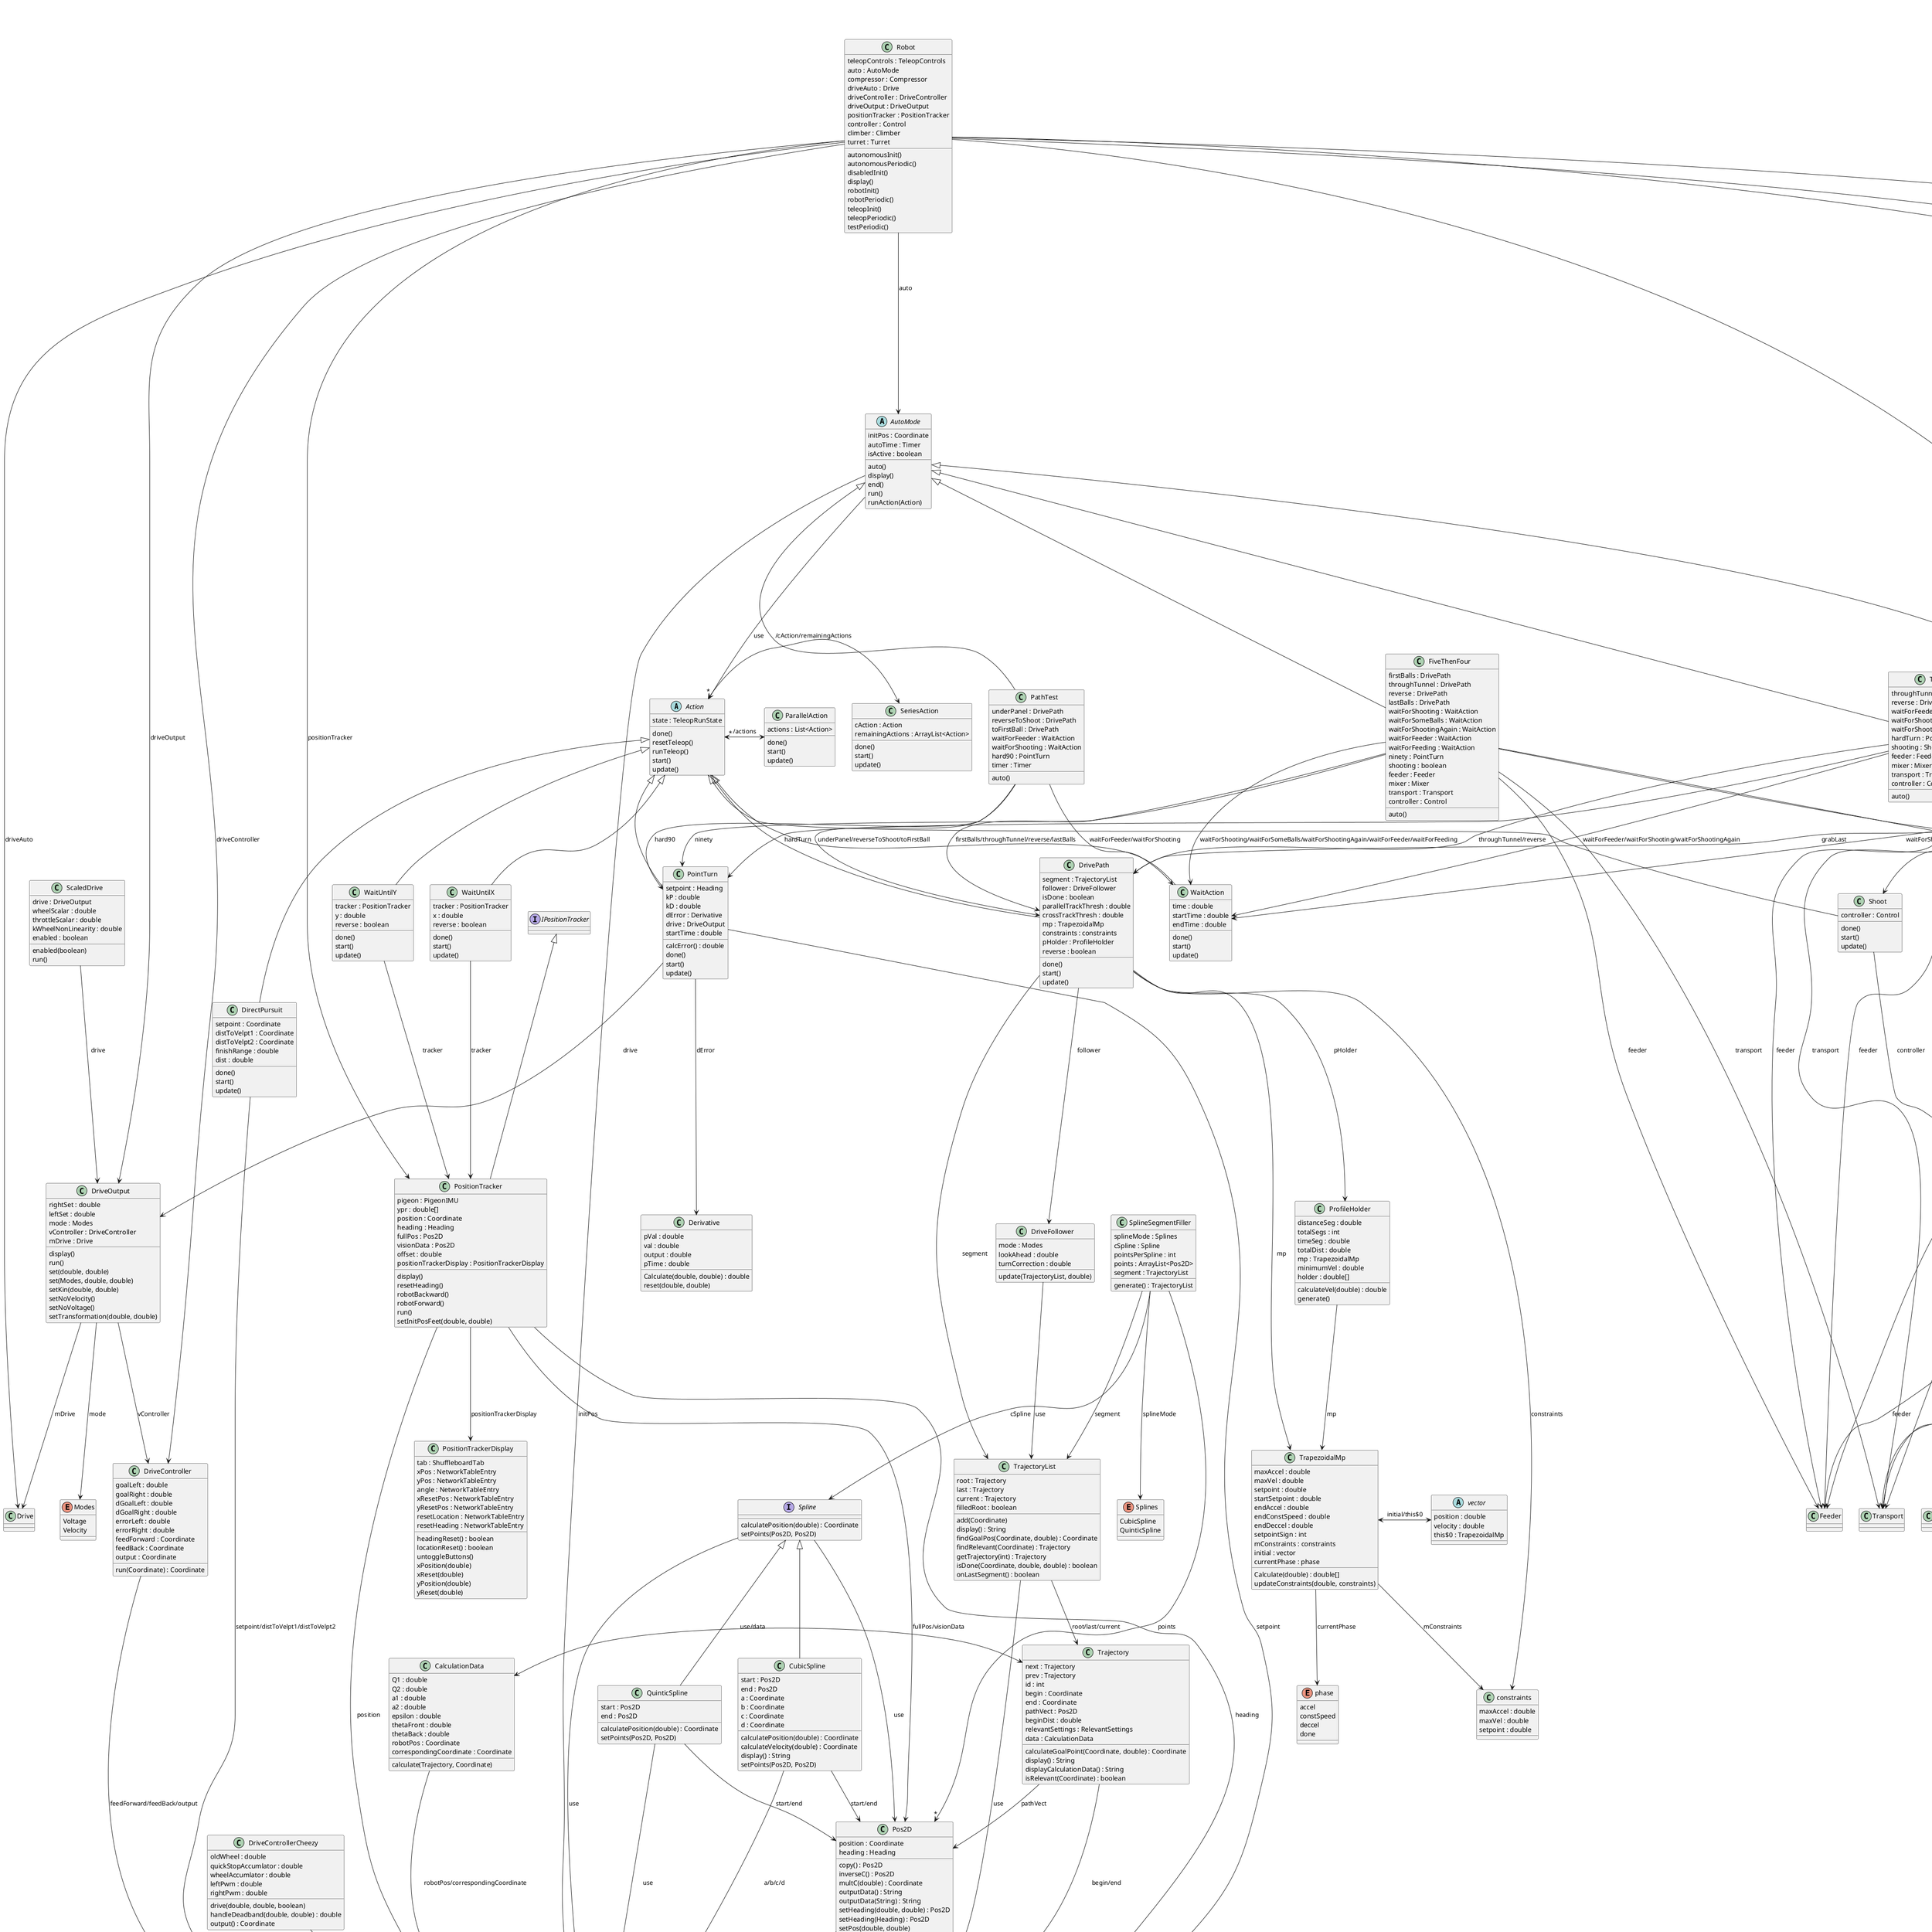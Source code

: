 @startuml

abstract class "Action" {
  state : TeleopRunState
  done()
  resetTeleop()
  runTeleop()
  start()
  update()
}

class "Angle"

class "AutoDisplay" {
  tab : ShuffleboardTab
  eta : NetworkTableEntry
  purePursuitCurvature : NetworkTableEntry
  inVel : NetworkTableEntry
  outVel : NetworkTableEntry
  followerHeading : NetworkTableEntry
  followerHeadingFull : NetworkTableEntry
  followerMessage : NetworkTableEntry
  goalPos : NetworkTableEntry
  distanceToGoal : NetworkTableEntry
}

class "AutoEndedException"

abstract class "AutoMode" {
  initPos : Coordinate
  autoTime : Timer
  isActive : boolean
  auto()
  display()
  end()
  run()
  runAction(Action)
}

class "ButtonPad"

class "CalculationData" {
  Q1 : double
  Q2 : double
  a1 : double
  a2 : double
  epsilon : double
  thetaFront : double
  thetaBack : double
  robotPos : Coordinate
  correspondingCoordinate : Coordinate
  calculate(Trajectory, Coordinate)
}

class "Camera"

class "Climber"

class "CoDriver"

class "ColorWheel"

class "Constants"

class "Control" {
  stateTimer : Timer
  state : States
  panicMode : boolean
  enabled : boolean
  RPM : double
  visionAngle : double
  dataLookUp : double[]
  lastVision : double
  feeder : Feeder
  flywheel : Flywheel
  hood : Hood
  mixer : Mixer
  transport : Transport
  turret : Turret
  vision : Vision
  shootWait : Timer
  autoOverride : boolean
  initialSetpoint : double
  prevSetpoint : double
  nextSetpoint : double
  autoOverride(boolean)
  display()
  manualTrack()
  panic(boolean)
  run()
  scanClockwise()
  scanCounterClockwise()
  turretScan(Direction)
  unJamFlywheel(boolean)
}

class "ControlBindings"

class "ControlBoard" {
  joy : Joystick
  wheel : Joystick
  buttonPad : Joystick
  cojoy : Joystick
  overrideSetpoint : double
  climb() : boolean
  climbArms() : boolean
  climbArmsPressed() : boolean
  climbArmsReleased() : boolean
  climbPressed() : boolean
  climbReleased() : boolean
  colorWheelActuate() : boolean
  colorWheelRoller() : boolean
  colorWheelRollerReleased() : boolean
  feederActuatePressed() : boolean
  feederActuateReleased() : boolean
  panic() : boolean
  reverseFeeder() : boolean
  reverseFeederPressed() : boolean
  reverseFeederReleased() : boolean
  rollers() : boolean
  rollersPressed() : boolean
  rollersReleased() : boolean
  shoot() : boolean
  shootPressed() : boolean
  shootReleased() : boolean
  trackClockwise() : boolean
  trackCounterClockwise() : boolean
  unjam() : boolean
  unjamReleased() : boolean
  visionTrack() : boolean
  visionTrackPressed() : boolean
}

class "Coordinate" {
  x : double
  y : double
  add(Coordinate) : Coordinate
  addC(Coordinate) : Coordinate
  changeBasis(Coordinate, Coordinate) : Coordinate
  changeBasisC(Coordinate, Coordinate) : Coordinate
  copy() : Coordinate
  display(String) : String
  display() : String
  heading() : Heading
  inverseC() : Coordinate
  mult(double) : Coordinate
  mult(double, double) : Coordinate
  multC(double) : Coordinate
  multC(double, double) : Coordinate
  normalize() : Coordinate
  normalizeC() : Coordinate
  outputData() : String
  reverseC() : Coordinate
  rotateByC(Heading) : Coordinate
  setMagnitude(double) : Coordinate
  setXMaintainMag(double, boolean)
  setXY(double, double)
  setYMaintainMag(double, boolean)
  sub(Coordinate) : Coordinate
  subC(Coordinate) : Coordinate
}

class "Coprocessor"

class "CubicSpline" {
  start : Pos2D
  end : Pos2D
  a : Coordinate
  b : Coordinate
  c : Coordinate
  d : Coordinate
  calculatePosition(double) : Coordinate
  calculateVelocity(double) : Coordinate
  display() : String
  setPoints(Pos2D, Pos2D)
}

class "Derivative" {
  pVal : double
  val : double
  output : double
  pTime : double
  Calculate(double, double) : double
  reset(double, double)
}

class "DirectPursuit" {
  setpoint : Coordinate
  distToVelpt1 : Coordinate
  distToVelpt2 : Coordinate
  finishRange : double
  dist : double
  done()
  start()
  update()
}

enum "Direction" {
  left
  right
}

class "Drive"

class "DriveController" {
  goalLeft : double
  goalRight : double
  dGoalLeft : double
  dGoalRight : double
  errorLeft : double
  errorRight : double
  feedForward : Coordinate
  feedBack : Coordinate
  output : Coordinate
  run(Coordinate) : Coordinate
}

class "DriveControllerCheezy" {
  oldWheel : double
  quickStopAccumlator : double
  wheelAccumlator : double
  leftPwm : double
  rightPwm : double
  drive(double, double, boolean)
  handleDeadband(double, double) : double
  output() : Coordinate
}

class "DriveDisplay" {
  tab : ShuffleboardTab
  encoderPos : NetworkTableEntry
  encoderVel : NetworkTableEntry
  encoderLeft : NetworkTableEntry
  encoderRight : NetworkTableEntry
  left(double)
  position(double)
  right(double)
  velocity(double)
}

class "DriveFollower" {
  mode : Modes
  lookAhead : double
  turnCorrection : double
  update(TrajectoryList, double)
}

class "DriveOutput" {
  rightSet : double
  leftSet : double
  mode : Modes
  vController : DriveController
  mDrive : Drive
  display()
  run()
  set(double, double)
  set(Modes, double, double)
  setKin(double, double)
  setNoVelocity()
  setNoVoltage()
  setTransformation(double, double)
}

class "DrivePath" {
  segment : TrajectoryList
  follower : DriveFollower
  isDone : boolean
  parallelTrackThresh : double
  crossTrackThresh : double
  mp : TrapezoidalMp
  constraints : constraints
  pHolder : ProfileHolder
  reverse : boolean
  done()
  start()
  update()
}

class "DriveSubsystem" {
  m_drive : DifferentialDrive
  m_odometry : DifferentialDriveOdometry
  m_kinematics : DifferentialDriveKinematics
  ramseteController : RamseteController
  timer : Timer
  ypr : double[]
  config : TrajectoryConfig
  exampleTrajectory : Trajectory
  arcadeDrive(double, double)
  resetEncoders()
  resetOdometry(Pose2d)
  run()
  tankDriveVolts(double, double)
  zeroHeading()
}

class "Driver"

class "DriverDisplay" {
  tab : ShuffleboardTab
  inDeadZone : NetworkTableEntry
  visionAngle : NetworkTableEntry
  visionDistance : NetworkTableEntry
  ballInRamp : NetworkTableEntry
  flywheelRPM : NetworkTableEntry
  matchTime : NetworkTableEntry
}

class "Feeder"

class "FiveThenFour" {
  firstBalls : DrivePath
  throughTunnel : DrivePath
  reverse : DrivePath
  lastBalls : DrivePath
  waitForShooting : WaitAction
  waitForSomeBalls : WaitAction
  waitForShootingAgain : WaitAction
  waitForFeeder : WaitAction
  waitForFeeding : WaitAction
  ninety : PointTurn
  shooting : boolean
  feeder : Feeder
  mixer : Mixer
  transport : Transport
  controller : Control
  auto()
}

class "Flywheel"

class "FlywheelDisplay" {
  tab : ShuffleboardTab
  velocity : NetworkTableEntry
  setpoint : NetworkTableEntry
  current : NetworkTableEntry
  current(double)
  velocity(double)
}

class "Heading" {
  inverseC() : Heading
  inverseC() : Coordinate
  perpendicularCCw() : Heading
  perpendicularCCwC() : Heading
  perpendicularCw() : Heading
  perpendicularCwC() : Heading
}

class "Hood"

class "HoodDisplay" {
  tab : ShuffleboardTab
  hoodSetpoint : NetworkTableEntry
  hoodAngle : NetworkTableEntry
  angle(double)
}

abstract class "IControlBoard" {
  climb() : boolean
  climbArms() : boolean
  climbArmsPressed() : boolean
  climbArmsReleased() : boolean
  climbPressed() : boolean
  climbReleased() : boolean
  colorWheelActuate() : boolean
  colorWheelRoller() : boolean
  colorWheelRollerReleased() : boolean
  feederActuatePressed() : boolean
  feederActuateReleased() : boolean
  panic() : boolean
  reverseFeeder() : boolean
  reverseFeederPressed() : boolean
  reverseFeederReleased() : boolean
  rollers() : boolean
  rollersPressed() : boolean
  rollersReleased() : boolean
  shoot() : boolean
  shootPressed() : boolean
  shootReleased() : boolean
  trackClockwise() : boolean
  trackCounterClockwise() : boolean
  unjam() : boolean
  unjamReleased() : boolean
  visionTrack() : boolean
  visionTrackPressed() : boolean
}

interface "ILooper" {
  register(Loop)
}

interface "IPositionTracker"

class "Image"

class "Length"

interface "Loop" {
  onLoop(double)
  onStart(double)
  onStop(double)
}

class "Looper" {
  kPeriod : double
  running : boolean
  pRunning : boolean
  loops : List<Loop>
  register(Loop)
  run()
  start()
  stop()
}

class "LowPassFilter" {
  oldValue : double
  a : double
  update(double) : double
}

class "Main"

class "Mass"

class "Mixer" {
  rollers(Rollers)
}

enum "Modes" {
  Voltage
  Velocity
}

class "ParallelAction" {
  actions : List<Action>
  done()
  start()
  update()
}

class "PathTest" {
  underPanel : DrivePath
  reverseToShoot : DrivePath
  toFirstBall : DrivePath
  waitForFeeder : WaitAction
  waitForShooting : WaitAction
  hard90 : PointTurn
  timer : Timer
  auto()
}

class "PointTurn" {
  setpoint : Heading
  kP : double
  kD : double
  dError : Derivative
  drive : DriveOutput
  startTime : double
  calcError() : double
  done()
  start()
  update()
}

class "Pos2D" {
  position : Coordinate
  heading : Heading
  copy() : Pos2D
  inverseC() : Pos2D
  multC(double) : Coordinate
  outputData() : String
  outputData(String) : String
  setHeading(double, double) : Pos2D
  setHeading(Heading) : Pos2D
  setPos(double, double)
  transformByC(Pos2D) : Pos2D
}

class "PositionTracker" {
  pigeon : PigeonIMU
  ypr : double[]
  position : Coordinate
  heading : Heading
  fullPos : Pos2D
  visionData : Pos2D
  offset : double
  positionTrackerDisplay : PositionTrackerDisplay
  display()
  resetHeading()
  robotBackward()
  robotForward()
  run()
  setInitPosFeet(double, double)
}

class "PositionTrackerDisplay" {
  tab : ShuffleboardTab
  xPos : NetworkTableEntry
  yPos : NetworkTableEntry
  angle : NetworkTableEntry
  xResetPos : NetworkTableEntry
  yResetPos : NetworkTableEntry
  resetLocation : NetworkTableEntry
  resetHeading : NetworkTableEntry
  headingReset() : boolean
  locationReset() : boolean
  untoggleButtons()
  xPosition(double)
  xReset(double)
  yPosition(double)
  yReset(double)
}

class "ProfileHolder" {
  distanceSeg : double
  totalSegs : int
  timeSeg : double
  totalDist : double
  mp : TrapezoidalMp
  minimumVel : double
  holder : double[]
  calculateVel(double) : double
  generate()
}

class "QuinticSpline" {
  start : Pos2D
  end : Pos2D
  calculatePosition(double) : Coordinate
  setPoints(Pos2D, Pos2D)
}

class "Robot" {
  teleopControls : TeleopControls
  auto : AutoMode
  compressor : Compressor
  driveAuto : Drive
  driveController : DriveController
  driveOutput : DriveOutput
  positionTracker : PositionTracker
  controller : Control
  climber : Climber
  turret : Turret
  autonomousInit()
  autonomousPeriodic()
  disabledInit()
  display()
  robotInit()
  robotPeriodic()
  teleopInit()
  teleopPeriodic()
  testPeriodic()
}

enum "Roller" {
  clockWise
  antiClockWise
  off
}

enum "Rollers" {
  off
  in
  out
  maxIn
  maxOut
}

class "ScaledDrive" {
  drive : DriveOutput
  wheelScalar : double
  throttleScalar : double
  kWheelNonLinearity : double
  enabled : boolean
  enabled(boolean)
  run()
}

class "SerialReader" {
  comPort : SerialPort
  buffer : BufferedReader
  close()
  readLine() : String
  readUntilChar(char) : String
  sendMessage(String)
}

class "SeriesAction" {
  cAction : Action
  remainingActions : ArrayList<Action>
  done()
  start()
  update()
}

class "Shoot" {
  controller : Control
  done()
  start()
  update()
}

class "ShooterDisplay" {
  tab : ShuffleboardTab
  state : NetworkTableEntry
  angle : NetworkTableEntry
  distance : NetworkTableEntry
  angle(double)
  distance(double)
}

class "SmallAuto" {
  grabLast : DrivePath
  waitForShooting : WaitAction
  waitForTurret : WaitAction
  turret : Turret
  feeder : Feeder
  mixer : Mixer
  transport : Transport
  controller : Control
  auto()
}

interface "Spline" {
  calculatePosition(double) : Coordinate
  setPoints(Pos2D, Pos2D)
}

class "SplineSegmentFiller" {
  splineMode : Splines
  cSpline : Spline
  pointsPerSpline : int
  points : ArrayList<Pos2D>
  segment : TrajectoryList
  generate() : TrajectoryList
}

enum "Splines" {
  CubicSpline
  QuinticSpline
}

enum "States" {
  scanning
  tracking
  finalTracking
  spooling
  shooting
  transport
  mixing
  feeder
  end
}

class "Tcp"

class "TeleopControls" {
  controller : Control
  transport : Transport
  mixer : Mixer
  feeder : Feeder
  colorWheel : ColorWheel
  ballSensor : DigitalInput
  ballState : boolean
  isTracking : boolean
  ballTimer : Timer
  unjamTimer : Timer
  display()
  run()
}

class "ThreeThenFive" {
  throughTunnel : DrivePath
  reverse : DrivePath
  waitForFeeder : WaitAction
  waitForShooting : WaitAction
  waitForShootingAgain : WaitAction
  hardTurn : PointTurn
  shooting : Shoot
  feeder : Feeder
  mixer : Mixer
  transport : Transport
  controller : Control
  auto()
}

class "Time"

class "Toggle" {
  toggle : boolean
  pInput : boolean
  toggleVar(boolean) : boolean
}

class "Trajectory" {
  next : Trajectory
  prev : Trajectory
  id : int
  begin : Coordinate
  end : Coordinate
  pathVect : Pos2D
  beginDist : double
  relevantSettings : RelevantSettings
  data : CalculationData
  calculateGoalPoint(Coordinate, double) : Coordinate
  display() : String
  displayCalculationData() : String
  isRelevant(Coordinate) : boolean
}

class "TrajectoryList" {
  root : Trajectory
  last : Trajectory
  current : Trajectory
  filledRoot : boolean
  add(Coordinate)
  display() : String
  findGoalPos(Coordinate, double) : Coordinate
  findRelevant(Coordinate) : Trajectory
  getTrajectory(int) : Trajectory
  isDone(Coordinate, double, double) : boolean
  onLastSegment() : boolean
}

class "Transport"

class "TrapezoidalMp" {
  maxAccel : double
  maxVel : double
  setpoint : double
  startSetpoint : double
  endAccel : double
  endConstSpeed : double
  endDeccel : double
  setpointSign : int
  mConstraints : constraints
  initial : vector
  currentPhase : phase
  Calculate(double) : double[]
  updateConstraints(double, constraints)
}

class "Turret"

class "TurretDisplay" {
  tab : ShuffleboardTab
  turretAngle : NetworkTableEntry
  turretAngleFieldOriented : NetworkTableEntry
  turretSetpoint : NetworkTableEntry
  atSetpoint : NetworkTableEntry
  resetTurret : NetworkTableEntry
  angle(double)
  atSetpoint(boolean)
  fieldOrientedAngle(double)
  turretReset() : boolean
  untoggleButtons()
}

class "Units"

class "Util"

class "Velocity"

class "Vision" {
  pigeon : PigeonIMU
  angleDiff : double
  visionAngle : double
  currentAngle : double
  visionServer : udpServer
  map : Map<Double, double[]>
  data : double[][]
  teleopOffsets : double[][]
  angleToMatrix(double) : double[][]
  cameraTracking() : boolean
  dataLookUp(double) : double[]
  display()
  offsetAngle(double, double) : double
  offsetLookUp(double) : double
  robotVelocity(double, double) : double[]
  trackPoint(double[], double[]) : double
  translate(double[], double[][]) : double[]
}

class "WaitAction" {
  time : double
  startTime : double
  endTime : double
  done()
  start()
  update()
}

class "WaitUntilX" {
  tracker : PositionTracker
  x : double
  reverse : boolean
  done()
  start()
  update()
}

class "WaitUntilY" {
  tracker : PositionTracker
  y : double
  reverse : boolean
  done()
  start()
  update()
}

class "constraints" {
  maxAccel : double
  maxVel : double
  setpoint : double
}

enum "phase" {
  accel
  constSpeed
  deccel
  done
}

class "udpServer" {
  udpSocket : DatagramSocket
  port : int
  data : double[]
  lock : Semaphore
  run()
}

class "util"

abstract class "vector" {
  position : double
  velocity : double
  this$0 : TrapezoidalMp
}

"Action" <|-- "DirectPursuit"
"Action" <|-- "DrivePath"
"Action" "*" <-> "ParallelAction" : /actions
"Action" <|-- "PointTurn"
"Action" "*" <-> "SeriesAction" : /cAction/remainingActions
"Action" <|-- "Shoot"
"Action" <|-- "WaitAction"
"Action" <|-- "WaitUntilX"
"Action" <|-- "WaitUntilY"
"AutoMode" --> "Action" : use
"AutoMode" --> "Coordinate" : initPos
"AutoMode" <|-- "FiveThenFour"
"AutoMode" <|-- "PathTest"
"AutoMode" <|-- "SmallAuto"
"AutoMode" <|-- "ThreeThenFive"
"CalculationData" --> "Coordinate" : robotPos/correspondingCoordinate
"CalculationData" <-> "Trajectory" : use/data
"Control" --> "Direction" : use
"Control" --> "Feeder" : feeder
"Control" --> "Flywheel" : flywheel
"Control" --> "Hood" : hood
"Control" --> "Mixer" : mixer
"Control" --> "States" : state
"Control" --> "Transport" : transport
"Control" --> "Turret" : turret
"Control" --> "Vision" : vision
"Coordinate" --> "Heading" : use
"Coordinate" <-> "Heading"
"CubicSpline" --> "Coordinate" : a/b/c/d
"CubicSpline" --> "Pos2D" : start/end
"DirectPursuit" --> "Coordinate" : setpoint/distToVelpt1/distToVelpt2
"DriveControllerCheezy" --> "Coordinate" : use
"DriveController" --> "Coordinate" : feedForward/feedBack/output
"DriveFollower" --> "TrajectoryList" : use
"DriveOutput" --> "Drive" : mDrive
"DriveOutput" --> "DriveController" : vController
"DriveOutput" --> "Modes" : mode
"DrivePath" --> "DriveFollower" : follower
"DrivePath" --> "ProfileHolder" : pHolder
"DrivePath" --> "TrajectoryList" : segment
"DrivePath" --> "TrapezoidalMp" : mp
"DrivePath" --> "constraints" : constraints
"FiveThenFour" --> "Control" : controller
"FiveThenFour" --> "DrivePath" : firstBalls/throughTunnel/reverse/lastBalls
"FiveThenFour" --> "Feeder" : feeder
"FiveThenFour" --> "Mixer" : mixer
"FiveThenFour" --> "PointTurn" : ninety
"FiveThenFour" --> "Transport" : transport
"FiveThenFour" --> "WaitAction" : waitForShooting/waitForSomeBalls/waitForShootingAgain/waitForFeeder/waitForFeeding
"IControlBoard" <|-- "ControlBoard"
"ILooper" --> "Loop" : use
"ILooper" <|-- "Looper"
"IPositionTracker" <|-- "PositionTracker"
"Looper" --> "*" "Loop" : loops
"Mixer" --> "Rollers" : use
"PathTest" --> "DrivePath" : underPanel/reverseToShoot/toFirstBall
"PathTest" --> "PointTurn" : hard90
"PathTest" --> "WaitAction" : waitForFeeder/waitForShooting
"PointTurn" --> "Derivative" : dError
"PointTurn" --> "DriveOutput" : drive
"PointTurn" --> "Heading" : setpoint
"Pos2D" --> "Coordinate" : position
"Pos2D" --> "Heading" : heading
"PositionTracker" --> "Coordinate" : position
"PositionTracker" --> "Heading" : heading
"PositionTracker" --> "Pos2D" : fullPos/visionData
"PositionTracker" --> "PositionTrackerDisplay" : positionTrackerDisplay
"ProfileHolder" --> "TrapezoidalMp" : mp
"QuinticSpline" --> "Coordinate" : use
"QuinticSpline" --> "Pos2D" : start/end
"Robot" --> "AutoMode" : auto
"Robot" --> "Climber" : climber
"Robot" --> "Control" : controller
"Robot" --> "Drive" : driveAuto
"Robot" --> "DriveController" : driveController
"Robot" --> "DriveOutput" : driveOutput
"Robot" --> "PositionTracker" : positionTracker
"Robot" --> "TeleopControls" : teleopControls
"Robot" --> "Turret" : turret
"ScaledDrive" --> "DriveOutput" : drive
"Shoot" --> "Control" : controller
"SmallAuto" --> "Control" : controller
"SmallAuto" --> "DrivePath" : grabLast
"SmallAuto" --> "Feeder" : feeder
"SmallAuto" --> "Mixer" : mixer
"SmallAuto" --> "Transport" : transport
"SmallAuto" --> "Turret" : turret
"SmallAuto" --> "WaitAction" : waitForShooting/waitForTurret
"Spline" --> "Coordinate" : use
"Spline" <|-- "CubicSpline"
"Spline" --> "Pos2D" : use
"Spline" <|-- "QuinticSpline"
"SplineSegmentFiller" --> "*" "Pos2D" : points
"SplineSegmentFiller" --> "Spline" : cSpline
"SplineSegmentFiller" --> "Splines" : splineMode
"SplineSegmentFiller" --> "TrajectoryList" : segment
"TeleopControls" --> "ColorWheel" : colorWheel
"TeleopControls" --> "Control" : controller
"TeleopControls" --> "Feeder" : feeder
"TeleopControls" --> "Mixer" : mixer
"TeleopControls" --> "Transport" : transport
"ThreeThenFive" --> "Control" : controller
"ThreeThenFive" --> "DrivePath" : throughTunnel/reverse
"ThreeThenFive" --> "Feeder" : feeder
"ThreeThenFive" --> "Mixer" : mixer
"ThreeThenFive" --> "PointTurn" : hardTurn
"ThreeThenFive" --> "Shoot" : shooting
"ThreeThenFive" --> "Transport" : transport
"ThreeThenFive" --> "WaitAction" : waitForFeeder/waitForShooting/waitForShootingAgain
"Trajectory" --> "Coordinate" : begin/end
"TrajectoryList" --> "Coordinate" : use
"TrajectoryList" --> "Trajectory" : root/last/current
"Trajectory" --> "Pos2D" : pathVect
"TrapezoidalMp" --> "constraints" : mConstraints
"TrapezoidalMp" --> "phase" : currentPhase
"TrapezoidalMp" <-> "vector" : initial/this$0
"Vision" --> "udpServer" : visionServer
"WaitUntilX" --> "PositionTracker" : tracker
"WaitUntilY" --> "PositionTracker" : tracker

@enduml